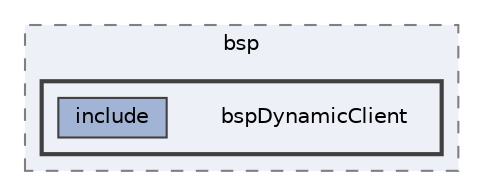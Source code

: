 digraph "bspDynamicClient"
{
 // LATEX_PDF_SIZE
  bgcolor="transparent";
  edge [fontname=Helvetica,fontsize=10,labelfontname=Helvetica,labelfontsize=10];
  node [fontname=Helvetica,fontsize=10,shape=box,height=0.2,width=0.4];
  compound=true
  subgraph clusterdir_70b6acf33ea3d9d20b9a05167e468f83 {
    graph [ bgcolor="#edf0f7", pencolor="grey50", label="bsp", fontname=Helvetica,fontsize=10 style="filled,dashed", URL="dir_70b6acf33ea3d9d20b9a05167e468f83.html",tooltip=""]
  subgraph clusterdir_794fb483f268ff7968522ab22c018b23 {
    graph [ bgcolor="#edf0f7", pencolor="grey25", label="", fontname=Helvetica,fontsize=10 style="filled,bold", URL="dir_794fb483f268ff7968522ab22c018b23.html",tooltip=""]
    dir_794fb483f268ff7968522ab22c018b23 [shape=plaintext, label="bspDynamicClient"];
  dir_bca81cede81ba21cfd7900a7dc83c81a [label="include", fillcolor="#a2b4d6", color="grey25", style="filled", URL="dir_bca81cede81ba21cfd7900a7dc83c81a.html",tooltip=""];
  }
  }
}
